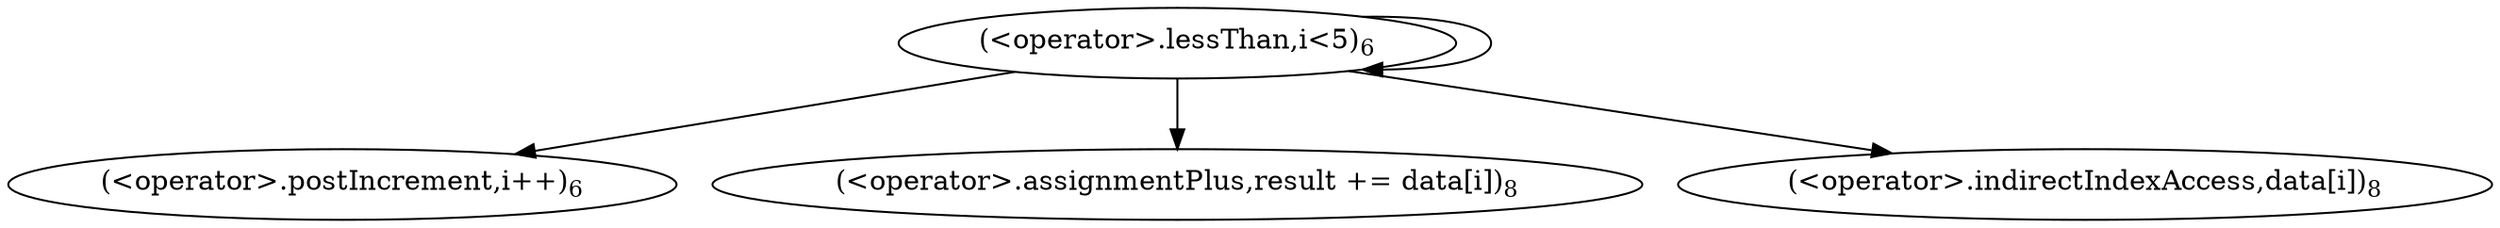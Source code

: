 digraph "main" {  
"28" [label = <(&lt;operator&gt;.lessThan,i&lt;5)<SUB>6</SUB>> ]
"31" [label = <(&lt;operator&gt;.postIncrement,i++)<SUB>6</SUB>> ]
"34" [label = <(&lt;operator&gt;.assignmentPlus,result += data[i])<SUB>8</SUB>> ]
"36" [label = <(&lt;operator&gt;.indirectIndexAccess,data[i])<SUB>8</SUB>> ]
  "28" -> "34" 
  "28" -> "28" 
  "28" -> "36" 
  "28" -> "31" 
}

